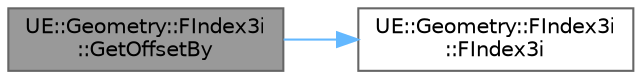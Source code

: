 digraph "UE::Geometry::FIndex3i::GetOffsetBy"
{
 // INTERACTIVE_SVG=YES
 // LATEX_PDF_SIZE
  bgcolor="transparent";
  edge [fontname=Helvetica,fontsize=10,labelfontname=Helvetica,labelfontsize=10];
  node [fontname=Helvetica,fontsize=10,shape=box,height=0.2,width=0.4];
  rankdir="LR";
  Node1 [id="Node000001",label="UE::Geometry::FIndex3i\l::GetOffsetBy",height=0.2,width=0.4,color="gray40", fillcolor="grey60", style="filled", fontcolor="black",tooltip=" "];
  Node1 -> Node2 [id="edge1_Node000001_Node000002",color="steelblue1",style="solid",tooltip=" "];
  Node2 [id="Node000002",label="UE::Geometry::FIndex3i\l::FIndex3i",height=0.2,width=0.4,color="grey40", fillcolor="white", style="filled",URL="$de/dcb/structUE_1_1Geometry_1_1FIndex3i.html#a846920687720a0d5230f08160a34a064",tooltip=" "];
}
